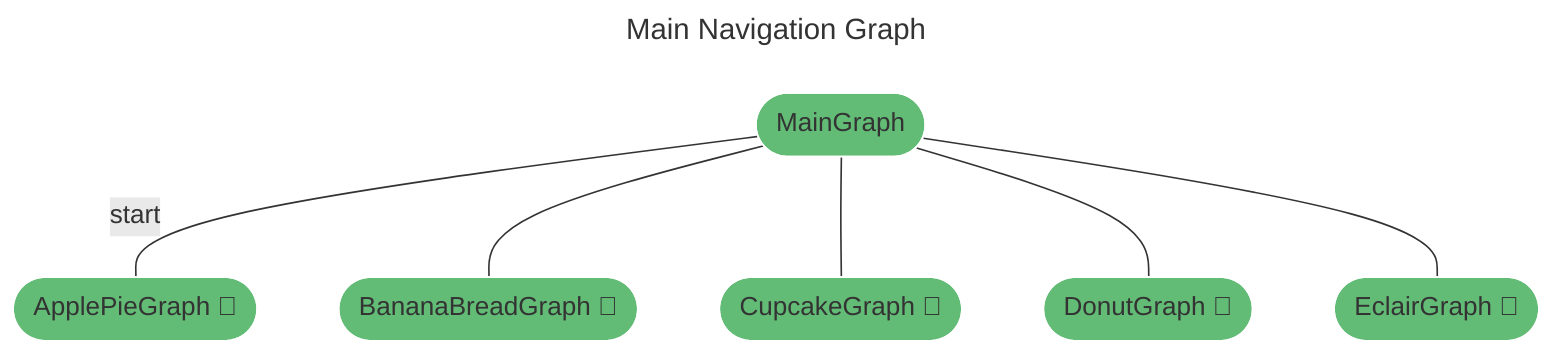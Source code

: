 ---
title: Main Navigation Graph
---
%%{init: {'theme':'base', 'themeVariables': { 'primaryTextColor': '#fff' }}%%
graph TD
main(["MainGraph"]) -- "start" --- apple_pie_nav_g(["ApplePieGraph 🧩"])
main(["MainGraph"]) --- banana_bread_nav_g(["BananaBreadGraph 🧩"])
main(["MainGraph"]) --- cupcake_nav_g(["CupcakeGraph 🧩"])
main(["MainGraph"]) --- donut_nav_g(["DonutGraph 🧩"])
main(["MainGraph"]) --- eclair_nav_g(["EclairGraph 🧩"])

click apple_pie_nav_g "ApplePieNavGraph.mmd" "See ApplePieGraph details" _blank
click banana_bread_nav_g "BananaBreadNavGraph.mmd" "See BananaBreadGraph details" _blank
click cupcake_nav_g "CupcakeNavGraph.mmd" "See CupcakeGraph details" _blank
click donut_nav_g "DonutNavGraph.mmd" "See DonutGraph details" _blank
click eclair_nav_g "EclairNavGraph.mmd" "See EclairGraph details" _blank

classDef navgraph fill:#63BC76,stroke:#ffffff;
class main,apple_pie_nav_g,banana_bread_nav_g,cupcake_nav_g,donut_nav_g,eclair_nav_g navgraph;